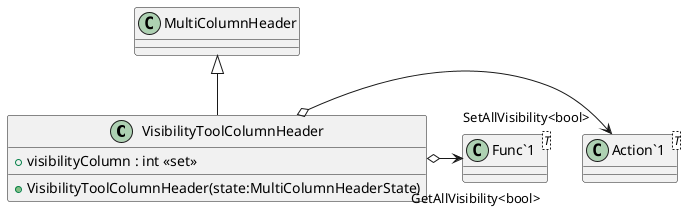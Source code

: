@startuml
class VisibilityToolColumnHeader {
    + VisibilityToolColumnHeader(state:MultiColumnHeaderState)
    + visibilityColumn : int <<set>>
}
class "Action`1"<T> {
}
class "Func`1"<T> {
}
MultiColumnHeader <|-- VisibilityToolColumnHeader
VisibilityToolColumnHeader o-> "SetAllVisibility<bool>" "Action`1"
VisibilityToolColumnHeader o-> "GetAllVisibility<bool>" "Func`1"
@enduml
